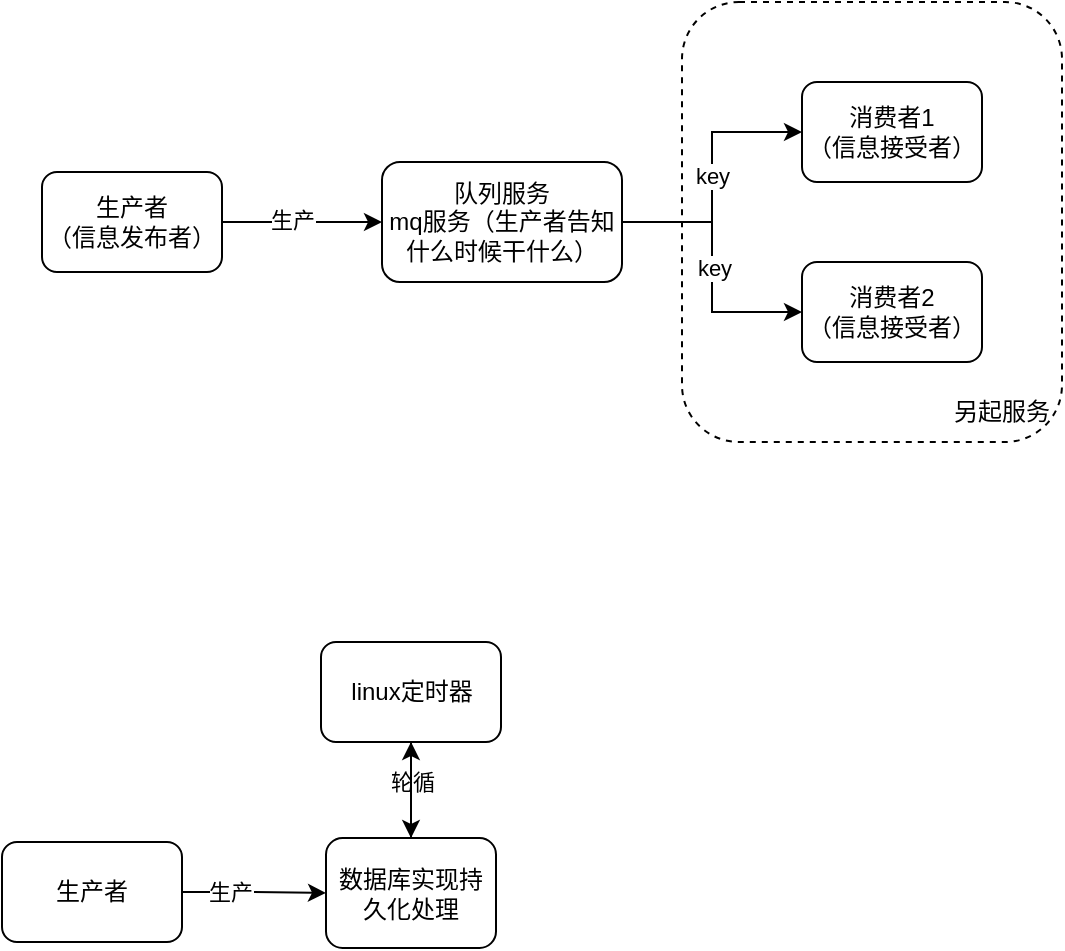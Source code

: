 <mxfile version="14.1.8" type="github">
  <diagram id="Ht1M8jgEwFfnCIfOTk4-" name="Page-1">
    <mxGraphModel dx="702" dy="471" grid="1" gridSize="10" guides="1" tooltips="1" connect="1" arrows="1" fold="1" page="1" pageScale="1" pageWidth="1169" pageHeight="827" math="0" shadow="0">
      <root>
        <mxCell id="0" />
        <mxCell id="1" parent="0" />
        <mxCell id="JXGQIEeBwlXOJSszSIdp-10" value="" style="rounded=1;whiteSpace=wrap;html=1;dashed=1;fillColor=none;" parent="1" vertex="1">
          <mxGeometry x="450" y="80" width="190" height="220" as="geometry" />
        </mxCell>
        <mxCell id="JXGQIEeBwlXOJSszSIdp-5" style="edgeStyle=orthogonalEdgeStyle;rounded=0;orthogonalLoop=1;jettySize=auto;html=1;exitX=1;exitY=0.5;exitDx=0;exitDy=0;entryX=0;entryY=0.5;entryDx=0;entryDy=0;" parent="1" source="JXGQIEeBwlXOJSszSIdp-1" target="JXGQIEeBwlXOJSszSIdp-2" edge="1">
          <mxGeometry relative="1" as="geometry" />
        </mxCell>
        <mxCell id="q1dly6w1q6u7ZvZ1GpFz-1" value="生产" style="edgeLabel;html=1;align=center;verticalAlign=middle;resizable=0;points=[];" vertex="1" connectable="0" parent="JXGQIEeBwlXOJSszSIdp-5">
          <mxGeometry x="-0.125" y="1" relative="1" as="geometry">
            <mxPoint as="offset" />
          </mxGeometry>
        </mxCell>
        <mxCell id="JXGQIEeBwlXOJSszSIdp-1" value="生产者&lt;br&gt;（信息发布者）" style="rounded=1;whiteSpace=wrap;html=1;" parent="1" vertex="1">
          <mxGeometry x="130" y="165" width="90" height="50" as="geometry" />
        </mxCell>
        <mxCell id="JXGQIEeBwlXOJSszSIdp-6" style="edgeStyle=orthogonalEdgeStyle;rounded=0;orthogonalLoop=1;jettySize=auto;html=1;exitX=1;exitY=0.5;exitDx=0;exitDy=0;entryX=0;entryY=0.5;entryDx=0;entryDy=0;" parent="1" source="JXGQIEeBwlXOJSszSIdp-2" target="JXGQIEeBwlXOJSszSIdp-3" edge="1">
          <mxGeometry relative="1" as="geometry" />
        </mxCell>
        <mxCell id="JXGQIEeBwlXOJSszSIdp-9" value="key" style="edgeLabel;html=1;align=center;verticalAlign=middle;resizable=0;points=[];" parent="JXGQIEeBwlXOJSszSIdp-6" vertex="1" connectable="0">
          <mxGeometry x="0.009" relative="1" as="geometry">
            <mxPoint as="offset" />
          </mxGeometry>
        </mxCell>
        <mxCell id="JXGQIEeBwlXOJSszSIdp-7" style="edgeStyle=orthogonalEdgeStyle;rounded=0;orthogonalLoop=1;jettySize=auto;html=1;exitX=1;exitY=0.5;exitDx=0;exitDy=0;entryX=0;entryY=0.5;entryDx=0;entryDy=0;" parent="1" source="JXGQIEeBwlXOJSszSIdp-2" target="JXGQIEeBwlXOJSszSIdp-4" edge="1">
          <mxGeometry relative="1" as="geometry" />
        </mxCell>
        <mxCell id="JXGQIEeBwlXOJSszSIdp-8" value="key" style="edgeLabel;html=1;align=center;verticalAlign=middle;resizable=0;points=[];" parent="JXGQIEeBwlXOJSszSIdp-7" vertex="1" connectable="0">
          <mxGeometry x="0.009" y="1" relative="1" as="geometry">
            <mxPoint as="offset" />
          </mxGeometry>
        </mxCell>
        <mxCell id="JXGQIEeBwlXOJSszSIdp-2" value="队列服务&lt;br&gt;mq服务（生产者告知什么时候干什么）" style="rounded=1;whiteSpace=wrap;html=1;" parent="1" vertex="1">
          <mxGeometry x="300" y="160" width="120" height="60" as="geometry" />
        </mxCell>
        <mxCell id="JXGQIEeBwlXOJSszSIdp-3" value="消费者1&lt;br&gt;（信息接受者）" style="rounded=1;whiteSpace=wrap;html=1;" parent="1" vertex="1">
          <mxGeometry x="510" y="120" width="90" height="50" as="geometry" />
        </mxCell>
        <mxCell id="JXGQIEeBwlXOJSszSIdp-4" value="消费者2&lt;br&gt;（信息接受者）" style="rounded=1;whiteSpace=wrap;html=1;" parent="1" vertex="1">
          <mxGeometry x="510" y="210" width="90" height="50" as="geometry" />
        </mxCell>
        <mxCell id="JXGQIEeBwlXOJSszSIdp-11" value="另起服务" style="text;html=1;strokeColor=none;fillColor=none;align=center;verticalAlign=middle;whiteSpace=wrap;rounded=0;dashed=1;" parent="1" vertex="1">
          <mxGeometry x="580" y="275" width="60" height="20" as="geometry" />
        </mxCell>
        <mxCell id="q1dly6w1q6u7ZvZ1GpFz-11" value="" style="group" vertex="1" connectable="0" parent="1">
          <mxGeometry x="110" y="400" width="249.5" height="153" as="geometry" />
        </mxCell>
        <mxCell id="q1dly6w1q6u7ZvZ1GpFz-2" value="生产者" style="rounded=1;whiteSpace=wrap;html=1;strokeColor=#000000;fillColor=#FFFFFF;gradientColor=none;" vertex="1" parent="q1dly6w1q6u7ZvZ1GpFz-11">
          <mxGeometry y="100" width="90" height="50" as="geometry" />
        </mxCell>
        <mxCell id="q1dly6w1q6u7ZvZ1GpFz-3" value="数据库实现持久化处理" style="whiteSpace=wrap;html=1;rounded=1;fillColor=#FFFFFF;" vertex="1" parent="q1dly6w1q6u7ZvZ1GpFz-11">
          <mxGeometry x="162" y="98" width="85" height="55" as="geometry" />
        </mxCell>
        <mxCell id="q1dly6w1q6u7ZvZ1GpFz-4" value="" style="edgeStyle=orthogonalEdgeStyle;rounded=0;orthogonalLoop=1;jettySize=auto;html=1;" edge="1" parent="q1dly6w1q6u7ZvZ1GpFz-11" source="q1dly6w1q6u7ZvZ1GpFz-2" target="q1dly6w1q6u7ZvZ1GpFz-3">
          <mxGeometry relative="1" as="geometry" />
        </mxCell>
        <mxCell id="q1dly6w1q6u7ZvZ1GpFz-5" value="生产" style="edgeLabel;html=1;align=center;verticalAlign=middle;resizable=0;points=[];" vertex="1" connectable="0" parent="q1dly6w1q6u7ZvZ1GpFz-4">
          <mxGeometry x="-0.35" relative="1" as="geometry">
            <mxPoint as="offset" />
          </mxGeometry>
        </mxCell>
        <mxCell id="q1dly6w1q6u7ZvZ1GpFz-7" value="" style="edgeStyle=orthogonalEdgeStyle;rounded=0;orthogonalLoop=1;jettySize=auto;html=1;startArrow=none;startFill=0;" edge="1" parent="q1dly6w1q6u7ZvZ1GpFz-11" source="q1dly6w1q6u7ZvZ1GpFz-6" target="q1dly6w1q6u7ZvZ1GpFz-3">
          <mxGeometry relative="1" as="geometry" />
        </mxCell>
        <mxCell id="q1dly6w1q6u7ZvZ1GpFz-8" value="轮循" style="edgeLabel;html=1;align=center;verticalAlign=middle;resizable=0;points=[];" vertex="1" connectable="0" parent="q1dly6w1q6u7ZvZ1GpFz-7">
          <mxGeometry x="-0.167" relative="1" as="geometry">
            <mxPoint as="offset" />
          </mxGeometry>
        </mxCell>
        <mxCell id="q1dly6w1q6u7ZvZ1GpFz-6" value="linux定时器" style="rounded=1;whiteSpace=wrap;html=1;strokeColor=#000000;fillColor=#FFFFFF;gradientColor=none;" vertex="1" parent="q1dly6w1q6u7ZvZ1GpFz-11">
          <mxGeometry x="159.5" width="90" height="50" as="geometry" />
        </mxCell>
        <mxCell id="q1dly6w1q6u7ZvZ1GpFz-9" value="" style="edgeStyle=orthogonalEdgeStyle;rounded=0;orthogonalLoop=1;jettySize=auto;html=1;" edge="1" parent="q1dly6w1q6u7ZvZ1GpFz-11" source="q1dly6w1q6u7ZvZ1GpFz-3" target="q1dly6w1q6u7ZvZ1GpFz-6">
          <mxGeometry relative="1" as="geometry" />
        </mxCell>
      </root>
    </mxGraphModel>
  </diagram>
</mxfile>
